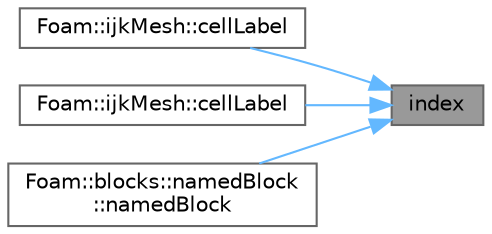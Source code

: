 digraph "index"
{
 // LATEX_PDF_SIZE
  bgcolor="transparent";
  edge [fontname=Helvetica,fontsize=10,labelfontname=Helvetica,labelfontsize=10];
  node [fontname=Helvetica,fontsize=10,shape=box,height=0.2,width=0.4];
  rankdir="RL";
  Node1 [id="Node000001",label="index",height=0.2,width=0.4,color="gray40", fillcolor="grey60", style="filled", fontcolor="black",tooltip=" "];
  Node1 -> Node2 [id="edge1_Node000001_Node000002",dir="back",color="steelblue1",style="solid",tooltip=" "];
  Node2 [id="Node000002",label="Foam::ijkMesh::cellLabel",height=0.2,width=0.4,color="grey40", fillcolor="white", style="filled",URL="$classFoam_1_1ijkMesh.html#ae056b6f0f4fb720e75f42f3dda71a773",tooltip=" "];
  Node1 -> Node3 [id="edge2_Node000001_Node000003",dir="back",color="steelblue1",style="solid",tooltip=" "];
  Node3 [id="Node000003",label="Foam::ijkMesh::cellLabel",height=0.2,width=0.4,color="grey40", fillcolor="white", style="filled",URL="$classFoam_1_1ijkMesh.html#ad838416e8f4a33478f8c8f268de3d953",tooltip=" "];
  Node1 -> Node4 [id="edge3_Node000001_Node000004",dir="back",color="steelblue1",style="solid",tooltip=" "];
  Node4 [id="Node000004",label="Foam::blocks::namedBlock\l::namedBlock",height=0.2,width=0.4,color="grey40", fillcolor="white", style="filled",URL="$classFoam_1_1blocks_1_1namedBlock.html#ae47043473049cd12ffba3000dcb5fcbc",tooltip=" "];
}
